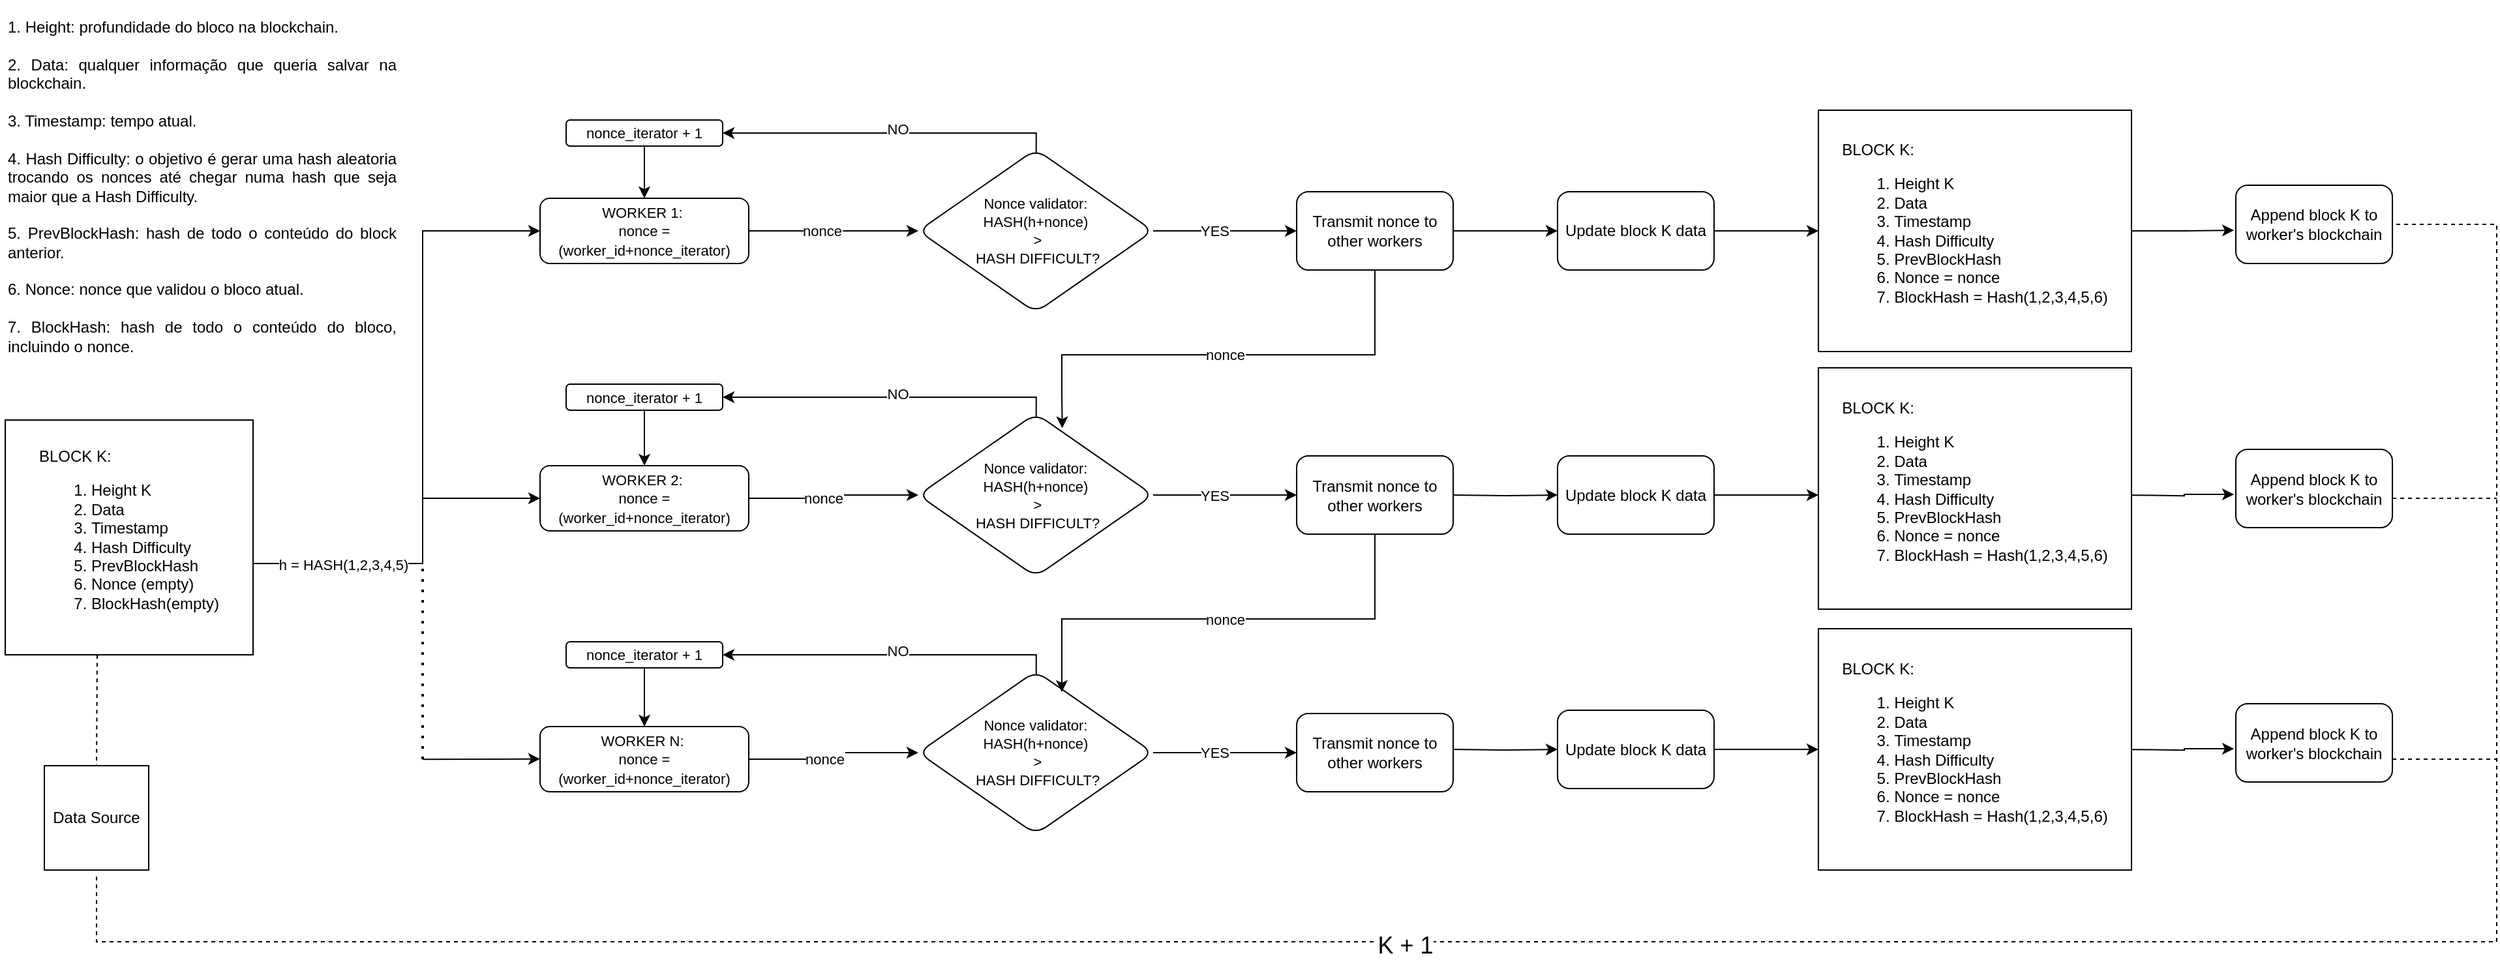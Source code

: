 <mxfile version="27.1.1">
  <diagram name="Page-1" id="i99_LlkSj3iajtnBrhJu">
    <mxGraphModel dx="875" dy="2685" grid="1" gridSize="10" guides="1" tooltips="1" connect="1" arrows="1" fold="1" page="1" pageScale="1" pageWidth="2000" pageHeight="2000" math="0" shadow="0">
      <root>
        <mxCell id="0" />
        <mxCell id="1" parent="0" />
        <mxCell id="4oA00GB-CLxIywaZePXx-17" style="edgeStyle=orthogonalEdgeStyle;rounded=0;orthogonalLoop=1;jettySize=auto;html=1;entryX=0;entryY=0.5;entryDx=0;entryDy=0;" edge="1" parent="1" source="4oA00GB-CLxIywaZePXx-1" target="4oA00GB-CLxIywaZePXx-3">
          <mxGeometry relative="1" as="geometry">
            <Array as="points">
              <mxPoint x="330" y="310" />
              <mxPoint x="330" y="55" />
            </Array>
          </mxGeometry>
        </mxCell>
        <mxCell id="4oA00GB-CLxIywaZePXx-60" value="h = HASH(1,2,3,4,5)" style="edgeLabel;html=1;align=center;verticalAlign=middle;resizable=0;points=[];" vertex="1" connectable="0" parent="4oA00GB-CLxIywaZePXx-17">
          <mxGeometry x="-0.71" y="-1" relative="1" as="geometry">
            <mxPoint as="offset" />
          </mxGeometry>
        </mxCell>
        <mxCell id="4oA00GB-CLxIywaZePXx-1" value="&lt;div style=&quot;text-align: justify;&quot;&gt;&lt;span style=&quot;background-color: transparent; color: light-dark(rgb(0, 0, 0), rgb(255, 255, 255));&quot;&gt;BLOCK K:&lt;/span&gt;&lt;/div&gt;&lt;div style=&quot;text-align: justify;&quot;&gt;&lt;ol&gt;&lt;li&gt;Height K&lt;/li&gt;&lt;li&gt;Data&lt;/li&gt;&lt;li&gt;Timestamp&lt;/li&gt;&lt;li&gt;Hash Difficulty&lt;/li&gt;&lt;li&gt;PrevBlockHash&lt;/li&gt;&lt;li&gt;Nonce (empty)&lt;/li&gt;&lt;li&gt;BlockHash(empty)&lt;/li&gt;&lt;/ol&gt;&lt;/div&gt;" style="rounded=0;whiteSpace=wrap;html=1;" vertex="1" parent="1">
          <mxGeometry x="10" y="200" width="190" height="180" as="geometry" />
        </mxCell>
        <mxCell id="4oA00GB-CLxIywaZePXx-30" value="" style="edgeStyle=orthogonalEdgeStyle;rounded=0;orthogonalLoop=1;jettySize=auto;html=1;" edge="1" parent="1" source="4oA00GB-CLxIywaZePXx-3" target="4oA00GB-CLxIywaZePXx-29">
          <mxGeometry relative="1" as="geometry" />
        </mxCell>
        <mxCell id="4oA00GB-CLxIywaZePXx-48" value="nonce" style="edgeLabel;html=1;align=center;verticalAlign=middle;resizable=0;points=[];" vertex="1" connectable="0" parent="4oA00GB-CLxIywaZePXx-30">
          <mxGeometry x="-0.142" relative="1" as="geometry">
            <mxPoint as="offset" />
          </mxGeometry>
        </mxCell>
        <mxCell id="4oA00GB-CLxIywaZePXx-3" value="&lt;font style=&quot;font-size: 11px;&quot;&gt;WORKER 1:&amp;nbsp;&lt;/font&gt;&lt;div&gt;&lt;font style=&quot;font-size: 11px;&quot;&gt;&lt;font style=&quot;&quot;&gt;nonce = (&lt;/font&gt;&lt;span style=&quot;background-color: transparent; color: light-dark(rgb(0, 0, 0), rgb(255, 255, 255));&quot;&gt;worker_id+nonce_iterator)&lt;/span&gt;&lt;/font&gt;&lt;/div&gt;" style="rounded=1;whiteSpace=wrap;html=1;" vertex="1" parent="1">
          <mxGeometry x="420" y="30" width="160" height="50" as="geometry" />
        </mxCell>
        <mxCell id="4oA00GB-CLxIywaZePXx-49" style="edgeStyle=orthogonalEdgeStyle;rounded=0;orthogonalLoop=1;jettySize=auto;html=1;entryX=1;entryY=0.5;entryDx=0;entryDy=0;exitX=0.502;exitY=0.02;exitDx=0;exitDy=0;exitPerimeter=0;" edge="1" parent="1" source="4oA00GB-CLxIywaZePXx-29" target="4oA00GB-CLxIywaZePXx-34">
          <mxGeometry relative="1" as="geometry">
            <mxPoint x="790" y="-10" as="sourcePoint" />
            <mxPoint x="640" y="-93" as="targetPoint" />
            <Array as="points">
              <mxPoint x="800" y="-20" />
            </Array>
          </mxGeometry>
        </mxCell>
        <mxCell id="4oA00GB-CLxIywaZePXx-50" value="NO" style="edgeLabel;html=1;align=center;verticalAlign=middle;resizable=0;points=[];" vertex="1" connectable="0" parent="4oA00GB-CLxIywaZePXx-49">
          <mxGeometry x="-0.043" y="-3" relative="1" as="geometry">
            <mxPoint as="offset" />
          </mxGeometry>
        </mxCell>
        <mxCell id="4oA00GB-CLxIywaZePXx-54" value="" style="edgeStyle=orthogonalEdgeStyle;rounded=0;orthogonalLoop=1;jettySize=auto;html=1;" edge="1" parent="1" source="4oA00GB-CLxIywaZePXx-29" target="4oA00GB-CLxIywaZePXx-53">
          <mxGeometry relative="1" as="geometry" />
        </mxCell>
        <mxCell id="4oA00GB-CLxIywaZePXx-56" value="YES" style="edgeLabel;html=1;align=center;verticalAlign=middle;resizable=0;points=[];" vertex="1" connectable="0" parent="4oA00GB-CLxIywaZePXx-54">
          <mxGeometry x="-0.145" relative="1" as="geometry">
            <mxPoint as="offset" />
          </mxGeometry>
        </mxCell>
        <mxCell id="4oA00GB-CLxIywaZePXx-29" value="&lt;div&gt;&lt;font style=&quot;font-size: 11px;&quot;&gt;Nonce validator:&lt;/font&gt;&lt;/div&gt;&lt;font style=&quot;font-size: 11px;&quot;&gt;&lt;div&gt;&lt;span style=&quot;background-color: transparent; color: light-dark(rgb(0, 0, 0), rgb(255, 255, 255));&quot;&gt;HASH(h+nonce)&lt;/span&gt;&lt;/div&gt;&lt;/font&gt;&lt;div&gt;&lt;font style=&quot;font-size: 11px;&quot;&gt;&amp;nbsp;&amp;gt;&lt;/font&gt;&lt;/div&gt;&lt;div&gt;&lt;font style=&quot;font-size: 11px;&quot;&gt;&amp;nbsp;HASH DIFFICULT?&lt;/font&gt;&lt;/div&gt;" style="rhombus;whiteSpace=wrap;html=1;rounded=1;align=center;" vertex="1" parent="1">
          <mxGeometry x="710" y="-7.5" width="180" height="125" as="geometry" />
        </mxCell>
        <mxCell id="4oA00GB-CLxIywaZePXx-44" style="edgeStyle=orthogonalEdgeStyle;rounded=0;orthogonalLoop=1;jettySize=auto;html=1;entryX=0.5;entryY=0;entryDx=0;entryDy=0;" edge="1" parent="1" source="4oA00GB-CLxIywaZePXx-34" target="4oA00GB-CLxIywaZePXx-3">
          <mxGeometry relative="1" as="geometry" />
        </mxCell>
        <mxCell id="4oA00GB-CLxIywaZePXx-34" value="&lt;font style=&quot;font-size: 11px;&quot;&gt;nonce_iterator + 1&lt;/font&gt;" style="whiteSpace=wrap;html=1;rounded=1;" vertex="1" parent="1">
          <mxGeometry x="440" y="-30" width="120" height="20" as="geometry" />
        </mxCell>
        <mxCell id="4oA00GB-CLxIywaZePXx-118" value="" style="edgeStyle=orthogonalEdgeStyle;rounded=0;orthogonalLoop=1;jettySize=auto;html=1;" edge="1" parent="1" source="4oA00GB-CLxIywaZePXx-53" target="4oA00GB-CLxIywaZePXx-117">
          <mxGeometry relative="1" as="geometry" />
        </mxCell>
        <mxCell id="4oA00GB-CLxIywaZePXx-53" value="Transmit nonce to other workers" style="whiteSpace=wrap;html=1;rounded=1;" vertex="1" parent="1">
          <mxGeometry x="1000" y="25" width="120" height="60" as="geometry" />
        </mxCell>
        <mxCell id="4oA00GB-CLxIywaZePXx-61" value="" style="edgeStyle=orthogonalEdgeStyle;rounded=0;orthogonalLoop=1;jettySize=auto;html=1;" edge="1" parent="1" source="4oA00GB-CLxIywaZePXx-63" target="4oA00GB-CLxIywaZePXx-68">
          <mxGeometry relative="1" as="geometry" />
        </mxCell>
        <mxCell id="4oA00GB-CLxIywaZePXx-62" value="nonce" style="edgeLabel;html=1;align=center;verticalAlign=middle;resizable=0;points=[];" vertex="1" connectable="0" parent="4oA00GB-CLxIywaZePXx-61">
          <mxGeometry x="-0.142" relative="1" as="geometry">
            <mxPoint as="offset" />
          </mxGeometry>
        </mxCell>
        <mxCell id="4oA00GB-CLxIywaZePXx-63" value="&lt;font style=&quot;font-size: 11px;&quot;&gt;WORKER 2:&amp;nbsp;&lt;/font&gt;&lt;div&gt;&lt;font style=&quot;font-size: 11px;&quot;&gt;&lt;font style=&quot;&quot;&gt;nonce = (&lt;/font&gt;&lt;span style=&quot;background-color: transparent; color: light-dark(rgb(0, 0, 0), rgb(255, 255, 255));&quot;&gt;worker_id+nonce_iterator)&lt;/span&gt;&lt;/font&gt;&lt;/div&gt;" style="rounded=1;whiteSpace=wrap;html=1;" vertex="1" parent="1">
          <mxGeometry x="420" y="235" width="160" height="50" as="geometry" />
        </mxCell>
        <mxCell id="4oA00GB-CLxIywaZePXx-64" style="edgeStyle=orthogonalEdgeStyle;rounded=0;orthogonalLoop=1;jettySize=auto;html=1;entryX=1;entryY=0.5;entryDx=0;entryDy=0;exitX=0.502;exitY=0.02;exitDx=0;exitDy=0;exitPerimeter=0;" edge="1" parent="1" source="4oA00GB-CLxIywaZePXx-68" target="4oA00GB-CLxIywaZePXx-70">
          <mxGeometry relative="1" as="geometry">
            <mxPoint x="790" y="192.5" as="sourcePoint" />
            <mxPoint x="640" y="109.5" as="targetPoint" />
            <Array as="points">
              <mxPoint x="800" y="182.5" />
            </Array>
          </mxGeometry>
        </mxCell>
        <mxCell id="4oA00GB-CLxIywaZePXx-65" value="NO" style="edgeLabel;html=1;align=center;verticalAlign=middle;resizable=0;points=[];" vertex="1" connectable="0" parent="4oA00GB-CLxIywaZePXx-64">
          <mxGeometry x="-0.043" y="-3" relative="1" as="geometry">
            <mxPoint as="offset" />
          </mxGeometry>
        </mxCell>
        <mxCell id="4oA00GB-CLxIywaZePXx-66" value="" style="edgeStyle=orthogonalEdgeStyle;rounded=0;orthogonalLoop=1;jettySize=auto;html=1;" edge="1" parent="1" source="4oA00GB-CLxIywaZePXx-68" target="4oA00GB-CLxIywaZePXx-71">
          <mxGeometry relative="1" as="geometry" />
        </mxCell>
        <mxCell id="4oA00GB-CLxIywaZePXx-67" value="YES" style="edgeLabel;html=1;align=center;verticalAlign=middle;resizable=0;points=[];" vertex="1" connectable="0" parent="4oA00GB-CLxIywaZePXx-66">
          <mxGeometry x="-0.145" relative="1" as="geometry">
            <mxPoint as="offset" />
          </mxGeometry>
        </mxCell>
        <mxCell id="4oA00GB-CLxIywaZePXx-68" value="&lt;div&gt;&lt;font style=&quot;font-size: 11px;&quot;&gt;Nonce validator:&lt;/font&gt;&lt;/div&gt;&lt;font style=&quot;font-size: 11px;&quot;&gt;&lt;div&gt;&lt;span style=&quot;background-color: transparent; color: light-dark(rgb(0, 0, 0), rgb(255, 255, 255));&quot;&gt;HASH(h+nonce)&lt;/span&gt;&lt;/div&gt;&lt;/font&gt;&lt;div&gt;&lt;font style=&quot;font-size: 11px;&quot;&gt;&amp;nbsp;&amp;gt;&lt;/font&gt;&lt;/div&gt;&lt;div&gt;&lt;font style=&quot;font-size: 11px;&quot;&gt;&amp;nbsp;HASH DIFFICULT?&lt;/font&gt;&lt;/div&gt;" style="rhombus;whiteSpace=wrap;html=1;rounded=1;align=center;" vertex="1" parent="1">
          <mxGeometry x="710" y="195" width="180" height="125" as="geometry" />
        </mxCell>
        <mxCell id="4oA00GB-CLxIywaZePXx-69" style="edgeStyle=orthogonalEdgeStyle;rounded=0;orthogonalLoop=1;jettySize=auto;html=1;entryX=0.5;entryY=0;entryDx=0;entryDy=0;" edge="1" parent="1" source="4oA00GB-CLxIywaZePXx-70" target="4oA00GB-CLxIywaZePXx-63">
          <mxGeometry relative="1" as="geometry" />
        </mxCell>
        <mxCell id="4oA00GB-CLxIywaZePXx-70" value="&lt;font style=&quot;font-size: 11px;&quot;&gt;nonce_iterator + 1&lt;/font&gt;" style="whiteSpace=wrap;html=1;rounded=1;" vertex="1" parent="1">
          <mxGeometry x="440" y="172.5" width="120" height="20" as="geometry" />
        </mxCell>
        <mxCell id="4oA00GB-CLxIywaZePXx-71" value="Transmit nonce to other workers" style="whiteSpace=wrap;html=1;rounded=1;" vertex="1" parent="1">
          <mxGeometry x="1000" y="227.5" width="120" height="60" as="geometry" />
        </mxCell>
        <mxCell id="4oA00GB-CLxIywaZePXx-78" value="" style="endArrow=classic;html=1;rounded=0;exitX=0.5;exitY=1;exitDx=0;exitDy=0;entryX=0.613;entryY=0.09;entryDx=0;entryDy=0;entryPerimeter=0;" edge="1" parent="1" source="4oA00GB-CLxIywaZePXx-53" target="4oA00GB-CLxIywaZePXx-68">
          <mxGeometry width="50" height="50" relative="1" as="geometry">
            <mxPoint x="980" y="150" as="sourcePoint" />
            <mxPoint x="820" y="190" as="targetPoint" />
            <Array as="points">
              <mxPoint x="1060" y="150" />
              <mxPoint x="820" y="150" />
              <mxPoint x="820" y="180" />
            </Array>
          </mxGeometry>
        </mxCell>
        <mxCell id="4oA00GB-CLxIywaZePXx-79" value="nonce" style="edgeLabel;html=1;align=center;verticalAlign=middle;resizable=0;points=[];" vertex="1" connectable="0" parent="4oA00GB-CLxIywaZePXx-78">
          <mxGeometry x="-0.103" y="-1" relative="1" as="geometry">
            <mxPoint x="-18" y="1" as="offset" />
          </mxGeometry>
        </mxCell>
        <mxCell id="4oA00GB-CLxIywaZePXx-102" value="" style="edgeStyle=orthogonalEdgeStyle;rounded=0;orthogonalLoop=1;jettySize=auto;html=1;" edge="1" parent="1" source="4oA00GB-CLxIywaZePXx-104" target="4oA00GB-CLxIywaZePXx-109">
          <mxGeometry relative="1" as="geometry" />
        </mxCell>
        <mxCell id="4oA00GB-CLxIywaZePXx-103" value="nonce" style="edgeLabel;html=1;align=center;verticalAlign=middle;resizable=0;points=[];" vertex="1" connectable="0" parent="4oA00GB-CLxIywaZePXx-102">
          <mxGeometry x="-0.142" relative="1" as="geometry">
            <mxPoint as="offset" />
          </mxGeometry>
        </mxCell>
        <mxCell id="4oA00GB-CLxIywaZePXx-104" value="&lt;font style=&quot;font-size: 11px;&quot;&gt;WORKER N:&amp;nbsp;&lt;/font&gt;&lt;div&gt;&lt;font style=&quot;font-size: 11px;&quot;&gt;&lt;font style=&quot;&quot;&gt;nonce = (&lt;/font&gt;&lt;span style=&quot;background-color: transparent; color: light-dark(rgb(0, 0, 0), rgb(255, 255, 255));&quot;&gt;worker_id+nonce_iterator)&lt;/span&gt;&lt;/font&gt;&lt;/div&gt;" style="rounded=1;whiteSpace=wrap;html=1;" vertex="1" parent="1">
          <mxGeometry x="420" y="435" width="160" height="50" as="geometry" />
        </mxCell>
        <mxCell id="4oA00GB-CLxIywaZePXx-105" style="edgeStyle=orthogonalEdgeStyle;rounded=0;orthogonalLoop=1;jettySize=auto;html=1;entryX=1;entryY=0.5;entryDx=0;entryDy=0;exitX=0.502;exitY=0.02;exitDx=0;exitDy=0;exitPerimeter=0;" edge="1" parent="1" source="4oA00GB-CLxIywaZePXx-109" target="4oA00GB-CLxIywaZePXx-111">
          <mxGeometry relative="1" as="geometry">
            <mxPoint x="790" y="390" as="sourcePoint" />
            <mxPoint x="640" y="307" as="targetPoint" />
            <Array as="points">
              <mxPoint x="800" y="380" />
            </Array>
          </mxGeometry>
        </mxCell>
        <mxCell id="4oA00GB-CLxIywaZePXx-106" value="NO" style="edgeLabel;html=1;align=center;verticalAlign=middle;resizable=0;points=[];" vertex="1" connectable="0" parent="4oA00GB-CLxIywaZePXx-105">
          <mxGeometry x="-0.043" y="-3" relative="1" as="geometry">
            <mxPoint as="offset" />
          </mxGeometry>
        </mxCell>
        <mxCell id="4oA00GB-CLxIywaZePXx-107" value="" style="edgeStyle=orthogonalEdgeStyle;rounded=0;orthogonalLoop=1;jettySize=auto;html=1;" edge="1" parent="1" source="4oA00GB-CLxIywaZePXx-109" target="4oA00GB-CLxIywaZePXx-112">
          <mxGeometry relative="1" as="geometry" />
        </mxCell>
        <mxCell id="4oA00GB-CLxIywaZePXx-108" value="YES" style="edgeLabel;html=1;align=center;verticalAlign=middle;resizable=0;points=[];" vertex="1" connectable="0" parent="4oA00GB-CLxIywaZePXx-107">
          <mxGeometry x="-0.145" relative="1" as="geometry">
            <mxPoint as="offset" />
          </mxGeometry>
        </mxCell>
        <mxCell id="4oA00GB-CLxIywaZePXx-109" value="&lt;div&gt;&lt;font style=&quot;font-size: 11px;&quot;&gt;Nonce validator:&lt;/font&gt;&lt;/div&gt;&lt;font style=&quot;font-size: 11px;&quot;&gt;&lt;div&gt;&lt;span style=&quot;background-color: transparent; color: light-dark(rgb(0, 0, 0), rgb(255, 255, 255));&quot;&gt;HASH(h+nonce)&lt;/span&gt;&lt;/div&gt;&lt;/font&gt;&lt;div&gt;&lt;font style=&quot;font-size: 11px;&quot;&gt;&amp;nbsp;&amp;gt;&lt;/font&gt;&lt;/div&gt;&lt;div&gt;&lt;font style=&quot;font-size: 11px;&quot;&gt;&amp;nbsp;HASH DIFFICULT?&lt;/font&gt;&lt;/div&gt;" style="rhombus;whiteSpace=wrap;html=1;rounded=1;align=center;" vertex="1" parent="1">
          <mxGeometry x="710" y="392.5" width="180" height="125" as="geometry" />
        </mxCell>
        <mxCell id="4oA00GB-CLxIywaZePXx-110" style="edgeStyle=orthogonalEdgeStyle;rounded=0;orthogonalLoop=1;jettySize=auto;html=1;entryX=0.5;entryY=0;entryDx=0;entryDy=0;" edge="1" parent="1" source="4oA00GB-CLxIywaZePXx-111" target="4oA00GB-CLxIywaZePXx-104">
          <mxGeometry relative="1" as="geometry" />
        </mxCell>
        <mxCell id="4oA00GB-CLxIywaZePXx-111" value="&lt;font style=&quot;font-size: 11px;&quot;&gt;nonce_iterator + 1&lt;/font&gt;" style="whiteSpace=wrap;html=1;rounded=1;" vertex="1" parent="1">
          <mxGeometry x="440" y="370" width="120" height="20" as="geometry" />
        </mxCell>
        <mxCell id="4oA00GB-CLxIywaZePXx-112" value="Transmit nonce to other workers" style="whiteSpace=wrap;html=1;rounded=1;" vertex="1" parent="1">
          <mxGeometry x="1000" y="425" width="120" height="60" as="geometry" />
        </mxCell>
        <mxCell id="4oA00GB-CLxIywaZePXx-115" value="" style="endArrow=classic;html=1;rounded=0;exitX=0.5;exitY=1;exitDx=0;exitDy=0;entryX=0.613;entryY=0.09;entryDx=0;entryDy=0;entryPerimeter=0;" edge="1" parent="1">
          <mxGeometry width="50" height="50" relative="1" as="geometry">
            <mxPoint x="1060" y="287.5" as="sourcePoint" />
            <mxPoint x="820" y="408.5" as="targetPoint" />
            <Array as="points">
              <mxPoint x="1060" y="352.5" />
              <mxPoint x="820" y="352.5" />
              <mxPoint x="820" y="382.5" />
            </Array>
          </mxGeometry>
        </mxCell>
        <mxCell id="4oA00GB-CLxIywaZePXx-116" value="nonce" style="edgeLabel;html=1;align=center;verticalAlign=middle;resizable=0;points=[];" vertex="1" connectable="0" parent="4oA00GB-CLxIywaZePXx-115">
          <mxGeometry x="-0.103" y="-1" relative="1" as="geometry">
            <mxPoint x="-18" y="1" as="offset" />
          </mxGeometry>
        </mxCell>
        <mxCell id="4oA00GB-CLxIywaZePXx-122" style="edgeStyle=orthogonalEdgeStyle;rounded=0;orthogonalLoop=1;jettySize=auto;html=1;entryX=0;entryY=0.5;entryDx=0;entryDy=0;" edge="1" parent="1" source="4oA00GB-CLxIywaZePXx-117" target="4oA00GB-CLxIywaZePXx-119">
          <mxGeometry relative="1" as="geometry" />
        </mxCell>
        <mxCell id="4oA00GB-CLxIywaZePXx-117" value="Update block K data" style="whiteSpace=wrap;html=1;rounded=1;" vertex="1" parent="1">
          <mxGeometry x="1200" y="25" width="120" height="60" as="geometry" />
        </mxCell>
        <mxCell id="4oA00GB-CLxIywaZePXx-129" value="" style="edgeStyle=orthogonalEdgeStyle;rounded=0;orthogonalLoop=1;jettySize=auto;html=1;entryX=-0.012;entryY=0.575;entryDx=0;entryDy=0;entryPerimeter=0;" edge="1" parent="1" source="4oA00GB-CLxIywaZePXx-119" target="4oA00GB-CLxIywaZePXx-130">
          <mxGeometry relative="1" as="geometry">
            <mxPoint x="1780.0" y="55" as="targetPoint" />
          </mxGeometry>
        </mxCell>
        <mxCell id="4oA00GB-CLxIywaZePXx-119" value="&lt;div style=&quot;text-align: justify;&quot;&gt;&lt;span style=&quot;background-color: transparent; color: light-dark(rgb(0, 0, 0), rgb(255, 255, 255));&quot;&gt;BLOCK K:&lt;/span&gt;&lt;/div&gt;&lt;div style=&quot;text-align: justify;&quot;&gt;&lt;ol&gt;&lt;li&gt;Height K&lt;/li&gt;&lt;li&gt;Data&lt;/li&gt;&lt;li&gt;Timestamp&lt;/li&gt;&lt;li&gt;Hash Difficulty&lt;/li&gt;&lt;li&gt;PrevBlockHash&lt;/li&gt;&lt;li&gt;Nonce = nonce&lt;/li&gt;&lt;li&gt;BlockHash = Hash(1,2,3,4,5,6)&lt;/li&gt;&lt;/ol&gt;&lt;/div&gt;" style="rounded=0;whiteSpace=wrap;html=1;" vertex="1" parent="1">
          <mxGeometry x="1400" y="-37.5" width="240" height="185" as="geometry" />
        </mxCell>
        <mxCell id="4oA00GB-CLxIywaZePXx-125" value="" style="endArrow=classic;html=1;rounded=0;" edge="1" parent="1">
          <mxGeometry width="50" height="50" relative="1" as="geometry">
            <mxPoint x="330" y="310" as="sourcePoint" />
            <mxPoint x="420" y="260" as="targetPoint" />
            <Array as="points">
              <mxPoint x="330" y="260" />
            </Array>
          </mxGeometry>
        </mxCell>
        <mxCell id="4oA00GB-CLxIywaZePXx-126" value="" style="endArrow=none;dashed=1;html=1;dashPattern=1 3;strokeWidth=2;rounded=0;" edge="1" parent="1">
          <mxGeometry width="50" height="50" relative="1" as="geometry">
            <mxPoint x="330" y="460" as="sourcePoint" />
            <mxPoint x="330" y="310" as="targetPoint" />
            <Array as="points" />
          </mxGeometry>
        </mxCell>
        <mxCell id="4oA00GB-CLxIywaZePXx-127" value="" style="endArrow=classic;html=1;rounded=0;" edge="1" parent="1">
          <mxGeometry width="50" height="50" relative="1" as="geometry">
            <mxPoint x="330" y="460.15" as="sourcePoint" />
            <mxPoint x="420" y="459.86" as="targetPoint" />
          </mxGeometry>
        </mxCell>
        <mxCell id="4oA00GB-CLxIywaZePXx-130" value="Append block K to worker&#39;s blockchain" style="rounded=1;whiteSpace=wrap;html=1;" vertex="1" parent="1">
          <mxGeometry x="1720" y="20" width="120" height="60" as="geometry" />
        </mxCell>
        <mxCell id="4oA00GB-CLxIywaZePXx-146" value="" style="edgeStyle=orthogonalEdgeStyle;rounded=0;orthogonalLoop=1;jettySize=auto;html=1;" edge="1" parent="1" target="4oA00GB-CLxIywaZePXx-148">
          <mxGeometry relative="1" as="geometry">
            <mxPoint x="1120" y="257.5" as="sourcePoint" />
          </mxGeometry>
        </mxCell>
        <mxCell id="4oA00GB-CLxIywaZePXx-147" style="edgeStyle=orthogonalEdgeStyle;rounded=0;orthogonalLoop=1;jettySize=auto;html=1;entryX=0;entryY=0.5;entryDx=0;entryDy=0;" edge="1" parent="1" source="4oA00GB-CLxIywaZePXx-148">
          <mxGeometry relative="1" as="geometry">
            <mxPoint x="1400" y="257.5" as="targetPoint" />
          </mxGeometry>
        </mxCell>
        <mxCell id="4oA00GB-CLxIywaZePXx-148" value="Update block K data" style="whiteSpace=wrap;html=1;rounded=1;" vertex="1" parent="1">
          <mxGeometry x="1200" y="227.5" width="120" height="60" as="geometry" />
        </mxCell>
        <mxCell id="4oA00GB-CLxIywaZePXx-149" value="" style="edgeStyle=orthogonalEdgeStyle;rounded=0;orthogonalLoop=1;jettySize=auto;html=1;entryX=-0.012;entryY=0.575;entryDx=0;entryDy=0;entryPerimeter=0;" edge="1" parent="1" target="4oA00GB-CLxIywaZePXx-151">
          <mxGeometry relative="1" as="geometry">
            <mxPoint x="1780.0" y="257.5" as="targetPoint" />
            <mxPoint x="1640.0" y="257.571" as="sourcePoint" />
          </mxGeometry>
        </mxCell>
        <mxCell id="4oA00GB-CLxIywaZePXx-151" value="Append block K to worker&#39;s blockchain" style="rounded=1;whiteSpace=wrap;html=1;" vertex="1" parent="1">
          <mxGeometry x="1720" y="222.5" width="120" height="60" as="geometry" />
        </mxCell>
        <mxCell id="4oA00GB-CLxIywaZePXx-158" value="" style="edgeStyle=orthogonalEdgeStyle;rounded=0;orthogonalLoop=1;jettySize=auto;html=1;" edge="1" parent="1" target="4oA00GB-CLxIywaZePXx-160">
          <mxGeometry relative="1" as="geometry">
            <mxPoint x="1120" y="452.5" as="sourcePoint" />
          </mxGeometry>
        </mxCell>
        <mxCell id="4oA00GB-CLxIywaZePXx-159" style="edgeStyle=orthogonalEdgeStyle;rounded=0;orthogonalLoop=1;jettySize=auto;html=1;entryX=0;entryY=0.5;entryDx=0;entryDy=0;" edge="1" parent="1" source="4oA00GB-CLxIywaZePXx-160">
          <mxGeometry relative="1" as="geometry">
            <mxPoint x="1400" y="452.5" as="targetPoint" />
          </mxGeometry>
        </mxCell>
        <mxCell id="4oA00GB-CLxIywaZePXx-160" value="Update block K data" style="whiteSpace=wrap;html=1;rounded=1;" vertex="1" parent="1">
          <mxGeometry x="1200" y="422.5" width="120" height="60" as="geometry" />
        </mxCell>
        <mxCell id="4oA00GB-CLxIywaZePXx-161" value="" style="edgeStyle=orthogonalEdgeStyle;rounded=0;orthogonalLoop=1;jettySize=auto;html=1;entryX=-0.012;entryY=0.575;entryDx=0;entryDy=0;entryPerimeter=0;" edge="1" parent="1" target="4oA00GB-CLxIywaZePXx-163">
          <mxGeometry relative="1" as="geometry">
            <mxPoint x="1780.0" y="452.5" as="targetPoint" />
            <mxPoint x="1640.0" y="452.571" as="sourcePoint" />
          </mxGeometry>
        </mxCell>
        <mxCell id="4oA00GB-CLxIywaZePXx-163" value="Append block K to worker&#39;s blockchain" style="rounded=1;whiteSpace=wrap;html=1;" vertex="1" parent="1">
          <mxGeometry x="1720" y="417.5" width="120" height="60" as="geometry" />
        </mxCell>
        <mxCell id="4oA00GB-CLxIywaZePXx-168" value="" style="endArrow=none;dashed=1;html=1;rounded=0;entryX=1;entryY=0.5;entryDx=0;entryDy=0;" edge="1" parent="1" target="4oA00GB-CLxIywaZePXx-130">
          <mxGeometry width="50" height="50" relative="1" as="geometry">
            <mxPoint x="80" y="550" as="sourcePoint" />
            <mxPoint x="1760" y="630" as="targetPoint" />
            <Array as="points">
              <mxPoint x="80" y="600" />
              <mxPoint x="1680" y="600" />
              <mxPoint x="1920" y="600" />
              <mxPoint x="1920" y="490" />
              <mxPoint x="1920" y="50" />
            </Array>
          </mxGeometry>
        </mxCell>
        <mxCell id="4oA00GB-CLxIywaZePXx-172" value="&lt;font style=&quot;font-size: 18px;&quot;&gt;K + 1&lt;/font&gt;" style="edgeLabel;html=1;align=center;verticalAlign=middle;resizable=0;points=[];" vertex="1" connectable="0" parent="4oA00GB-CLxIywaZePXx-168">
          <mxGeometry x="0.031" y="-3" relative="1" as="geometry">
            <mxPoint x="-246" as="offset" />
          </mxGeometry>
        </mxCell>
        <mxCell id="4oA00GB-CLxIywaZePXx-169" value="" style="endArrow=none;dashed=1;html=1;rounded=0;" edge="1" parent="1">
          <mxGeometry width="50" height="50" relative="1" as="geometry">
            <mxPoint x="1840" y="260" as="sourcePoint" />
            <mxPoint x="1920" y="260" as="targetPoint" />
          </mxGeometry>
        </mxCell>
        <mxCell id="4oA00GB-CLxIywaZePXx-170" value="" style="endArrow=none;dashed=1;html=1;rounded=0;" edge="1" parent="1">
          <mxGeometry width="50" height="50" relative="1" as="geometry">
            <mxPoint x="1840" y="460" as="sourcePoint" />
            <mxPoint x="1920" y="460" as="targetPoint" />
          </mxGeometry>
        </mxCell>
        <mxCell id="4oA00GB-CLxIywaZePXx-173" value="&lt;div style=&quot;text-align: justify;&quot;&gt;&lt;span style=&quot;background-color: transparent; color: light-dark(rgb(0, 0, 0), rgb(255, 255, 255));&quot;&gt;BLOCK K:&lt;/span&gt;&lt;/div&gt;&lt;div style=&quot;text-align: justify;&quot;&gt;&lt;ol&gt;&lt;li&gt;Height K&lt;/li&gt;&lt;li&gt;Data&lt;/li&gt;&lt;li&gt;Timestamp&lt;/li&gt;&lt;li&gt;Hash Difficulty&lt;/li&gt;&lt;li&gt;PrevBlockHash&lt;/li&gt;&lt;li&gt;Nonce = nonce&lt;/li&gt;&lt;li&gt;BlockHash = Hash(1,2,3,4,5,6)&lt;/li&gt;&lt;/ol&gt;&lt;/div&gt;" style="rounded=0;whiteSpace=wrap;html=1;" vertex="1" parent="1">
          <mxGeometry x="1400" y="160" width="240" height="185" as="geometry" />
        </mxCell>
        <mxCell id="4oA00GB-CLxIywaZePXx-174" value="&lt;div style=&quot;text-align: justify;&quot;&gt;&lt;span style=&quot;background-color: transparent; color: light-dark(rgb(0, 0, 0), rgb(255, 255, 255));&quot;&gt;BLOCK K:&lt;/span&gt;&lt;/div&gt;&lt;div style=&quot;text-align: justify;&quot;&gt;&lt;ol&gt;&lt;li&gt;Height K&lt;/li&gt;&lt;li&gt;Data&lt;/li&gt;&lt;li&gt;Timestamp&lt;/li&gt;&lt;li&gt;Hash Difficulty&lt;/li&gt;&lt;li&gt;PrevBlockHash&lt;/li&gt;&lt;li&gt;Nonce = nonce&lt;/li&gt;&lt;li&gt;BlockHash = Hash(1,2,3,4,5,6)&lt;/li&gt;&lt;/ol&gt;&lt;/div&gt;" style="rounded=0;whiteSpace=wrap;html=1;" vertex="1" parent="1">
          <mxGeometry x="1400" y="360" width="240" height="185" as="geometry" />
        </mxCell>
        <mxCell id="4oA00GB-CLxIywaZePXx-176" value="" style="endArrow=none;dashed=1;html=1;rounded=0;entryX=0.5;entryY=0;entryDx=0;entryDy=0;exitX=0.371;exitY=1.001;exitDx=0;exitDy=0;exitPerimeter=0;" edge="1" parent="1" source="4oA00GB-CLxIywaZePXx-1" target="4oA00GB-CLxIywaZePXx-175">
          <mxGeometry width="50" height="50" relative="1" as="geometry">
            <mxPoint x="82" y="381" as="sourcePoint" />
            <mxPoint x="1840" y="50" as="targetPoint" />
            <Array as="points" />
          </mxGeometry>
        </mxCell>
        <mxCell id="4oA00GB-CLxIywaZePXx-175" value="Data Source" style="whiteSpace=wrap;html=1;aspect=fixed;" vertex="1" parent="1">
          <mxGeometry x="40" y="465" width="80" height="80" as="geometry" />
        </mxCell>
        <mxCell id="4oA00GB-CLxIywaZePXx-180" value="&lt;div style=&quot;text-align: justify;&quot;&gt;&lt;span style=&quot;background-color: transparent; color: light-dark(rgb(0, 0, 0), rgb(255, 255, 255));&quot;&gt;1. Height: profundidade do bloco na blockchain.&lt;/span&gt;&lt;/div&gt;&lt;div style=&quot;text-align: justify;&quot;&gt;&lt;span style=&quot;background-color: transparent; color: light-dark(rgb(0, 0, 0), rgb(255, 255, 255));&quot;&gt;&lt;br&gt;&lt;/span&gt;&lt;/div&gt;&lt;span style=&quot;background-color: transparent; color: light-dark(rgb(0, 0, 0), rgb(255, 255, 255));&quot;&gt;&lt;div style=&quot;text-align: justify;&quot;&gt;&lt;span style=&quot;background-color: transparent; color: light-dark(rgb(0, 0, 0), rgb(255, 255, 255));&quot;&gt;2. Data: qualquer informação que queria salvar na blockchain.&lt;/span&gt;&lt;/div&gt;&lt;div style=&quot;text-align: justify;&quot;&gt;&lt;span style=&quot;background-color: transparent; color: light-dark(rgb(0, 0, 0), rgb(255, 255, 255));&quot;&gt;&lt;br&gt;&lt;/span&gt;&lt;/div&gt;&lt;/span&gt;&lt;span style=&quot;background-color: transparent; color: light-dark(rgb(0, 0, 0), rgb(255, 255, 255));&quot;&gt;&lt;div style=&quot;text-align: justify;&quot;&gt;&lt;span style=&quot;background-color: transparent; color: light-dark(rgb(0, 0, 0), rgb(255, 255, 255));&quot;&gt;3. Timestamp: tempo atual.&lt;/span&gt;&lt;/div&gt;&lt;div style=&quot;text-align: justify;&quot;&gt;&lt;span style=&quot;background-color: transparent; color: light-dark(rgb(0, 0, 0), rgb(255, 255, 255));&quot;&gt;&lt;br&gt;&lt;/span&gt;&lt;/div&gt;&lt;/span&gt;&lt;span style=&quot;background-color: transparent; color: light-dark(rgb(0, 0, 0), rgb(255, 255, 255));&quot;&gt;&lt;div style=&quot;text-align: justify;&quot;&gt;&lt;span style=&quot;background-color: transparent; color: light-dark(rgb(0, 0, 0), rgb(255, 255, 255));&quot;&gt;4. Hash Difficulty: o objetivo é gerar uma hash aleatoria trocando os nonces até chegar numa hash que seja maior que a Hash Difficulty.&lt;/span&gt;&lt;/div&gt;&lt;div style=&quot;text-align: justify;&quot;&gt;&lt;span style=&quot;background-color: transparent; color: light-dark(rgb(0, 0, 0), rgb(255, 255, 255));&quot;&gt;&lt;br&gt;&lt;/span&gt;&lt;/div&gt;&lt;/span&gt;&lt;span style=&quot;background-color: transparent; color: light-dark(rgb(0, 0, 0), rgb(255, 255, 255));&quot;&gt;&lt;div style=&quot;text-align: justify;&quot;&gt;&lt;span style=&quot;background-color: transparent; color: light-dark(rgb(0, 0, 0), rgb(255, 255, 255));&quot;&gt;5. PrevBlockHash: hash de todo o conteúdo do block anterior.&lt;/span&gt;&lt;/div&gt;&lt;div style=&quot;text-align: justify;&quot;&gt;&lt;span style=&quot;background-color: transparent; color: light-dark(rgb(0, 0, 0), rgb(255, 255, 255));&quot;&gt;&lt;br&gt;&lt;/span&gt;&lt;/div&gt;&lt;/span&gt;&lt;span style=&quot;background-color: transparent; color: light-dark(rgb(0, 0, 0), rgb(255, 255, 255));&quot;&gt;&lt;div style=&quot;text-align: justify;&quot;&gt;&lt;span style=&quot;background-color: transparent; color: light-dark(rgb(0, 0, 0), rgb(255, 255, 255));&quot;&gt;6. Nonce: nonce que validou o bloco atual.&lt;/span&gt;&lt;/div&gt;&lt;div style=&quot;text-align: justify;&quot;&gt;&lt;span style=&quot;background-color: transparent; color: light-dark(rgb(0, 0, 0), rgb(255, 255, 255));&quot;&gt;&lt;br&gt;&lt;/span&gt;&lt;/div&gt;&lt;/span&gt;&lt;span style=&quot;background-color: transparent; color: light-dark(rgb(0, 0, 0), rgb(255, 255, 255));&quot;&gt;&lt;div style=&quot;text-align: justify;&quot;&gt;&lt;span style=&quot;background-color: transparent; color: light-dark(rgb(0, 0, 0), rgb(255, 255, 255));&quot;&gt;7. BlockHash: hash de todo o conteúdo do bloco, incluindo o nonce.&lt;/span&gt;&lt;/div&gt;&lt;/span&gt;" style="text;html=1;align=left;verticalAlign=middle;whiteSpace=wrap;rounded=0;shadow=1;" vertex="1" parent="1">
          <mxGeometry x="10" y="-117.5" width="300" height="277.5" as="geometry" />
        </mxCell>
      </root>
    </mxGraphModel>
  </diagram>
</mxfile>
